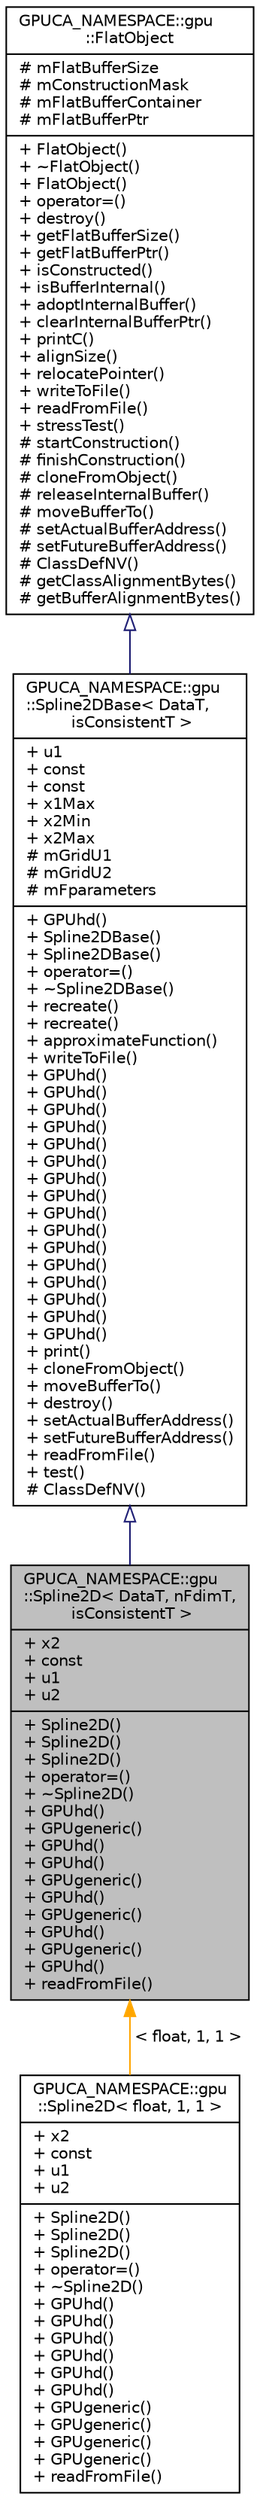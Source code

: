 digraph "GPUCA_NAMESPACE::gpu::Spline2D&lt; DataT, nFdimT, isConsistentT &gt;"
{
 // INTERACTIVE_SVG=YES
  bgcolor="transparent";
  edge [fontname="Helvetica",fontsize="10",labelfontname="Helvetica",labelfontsize="10"];
  node [fontname="Helvetica",fontsize="10",shape=record];
  Node0 [label="{GPUCA_NAMESPACE::gpu\l::Spline2D\< DataT, nFdimT,\l isConsistentT \>\n|+ x2\l+ const\l+ u1\l+ u2\l|+ Spline2D()\l+ Spline2D()\l+ Spline2D()\l+ operator=()\l+ ~Spline2D()\l+ GPUhd()\l+ GPUgeneric()\l+ GPUhd()\l+ GPUhd()\l+ GPUgeneric()\l+ GPUhd()\l+ GPUgeneric()\l+ GPUhd()\l+ GPUgeneric()\l+ GPUhd()\l+ readFromFile()\l}",height=0.2,width=0.4,color="black", fillcolor="grey75", style="filled", fontcolor="black"];
  Node1 -> Node0 [dir="back",color="midnightblue",fontsize="10",style="solid",arrowtail="onormal",fontname="Helvetica"];
  Node1 [label="{GPUCA_NAMESPACE::gpu\l::Spline2DBase\< DataT,\l isConsistentT \>\n|+ u1\l+ const\l+ const\l+ x1Max\l+ x2Min\l+ x2Max\l# mGridU1\l# mGridU2\l# mFparameters\l|+ GPUhd()\l+ Spline2DBase()\l+ Spline2DBase()\l+ operator=()\l+ ~Spline2DBase()\l+ recreate()\l+ recreate()\l+ approximateFunction()\l+ writeToFile()\l+ GPUhd()\l+ GPUhd()\l+ GPUhd()\l+ GPUhd()\l+ GPUhd()\l+ GPUhd()\l+ GPUhd()\l+ GPUhd()\l+ GPUhd()\l+ GPUhd()\l+ GPUhd()\l+ GPUhd()\l+ GPUhd()\l+ GPUhd()\l+ GPUhd()\l+ GPUhd()\l+ print()\l+ cloneFromObject()\l+ moveBufferTo()\l+ destroy()\l+ setActualBufferAddress()\l+ setFutureBufferAddress()\l+ readFromFile()\l+ test()\l# ClassDefNV()\l}",height=0.2,width=0.4,color="black",URL="$df/d20/classGPUCA__NAMESPACE_1_1gpu_1_1Spline2DBase.html",tooltip="Base class to store data members and non-inline methods. "];
  Node2 -> Node1 [dir="back",color="midnightblue",fontsize="10",style="solid",arrowtail="onormal",fontname="Helvetica"];
  Node2 [label="{GPUCA_NAMESPACE::gpu\l::FlatObject\n|# mFlatBufferSize\l# mConstructionMask\l# mFlatBufferContainer\l# mFlatBufferPtr\l|+ FlatObject()\l+ ~FlatObject()\l+ FlatObject()\l+ operator=()\l+ destroy()\l+ getFlatBufferSize()\l+ getFlatBufferPtr()\l+ isConstructed()\l+ isBufferInternal()\l+ adoptInternalBuffer()\l+ clearInternalBufferPtr()\l+ printC()\l+ alignSize()\l+ relocatePointer()\l+ writeToFile()\l+ readFromFile()\l+ stressTest()\l# startConstruction()\l# finishConstruction()\l# cloneFromObject()\l# releaseInternalBuffer()\l# moveBufferTo()\l# setActualBufferAddress()\l# setFutureBufferAddress()\l# ClassDefNV()\l# getClassAlignmentBytes()\l# getBufferAlignmentBytes()\l}",height=0.2,width=0.4,color="black",URL="$dc/d5e/classGPUCA__NAMESPACE_1_1gpu_1_1FlatObject.html",tooltip="GPUCA_GPUCODE. "];
  Node0 -> Node3 [dir="back",color="orange",fontsize="10",style="solid",label=" \< float, 1, 1 \>" ,fontname="Helvetica"];
  Node3 [label="{GPUCA_NAMESPACE::gpu\l::Spline2D\< float, 1, 1 \>\n|+ x2\l+ const\l+ u1\l+ u2\l|+ Spline2D()\l+ Spline2D()\l+ Spline2D()\l+ operator=()\l+ ~Spline2D()\l+ GPUhd()\l+ GPUhd()\l+ GPUhd()\l+ GPUhd()\l+ GPUhd()\l+ GPUhd()\l+ GPUgeneric()\l+ GPUgeneric()\l+ GPUgeneric()\l+ GPUgeneric()\l+ readFromFile()\l}",height=0.2,width=0.4,color="black",URL="$d3/dc3/classGPUCA__NAMESPACE_1_1gpu_1_1Spline2D.html"];
}

